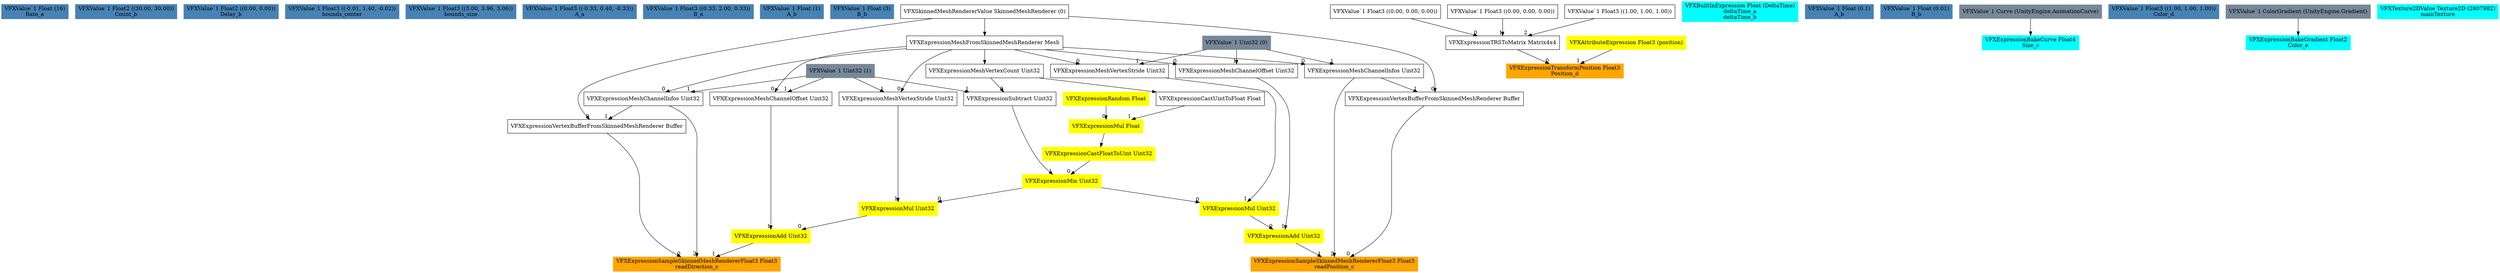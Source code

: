 digraph G {
node0 [shape="box" color="steelblue" style="filled" label="VFXValue`1 Float (16)
Rate_a"]
node1 [shape="box" color="steelblue" style="filled" label="VFXValue`1 Float2 ((30.00, 30.00))
Count_b"]
node2 [shape="box" color="steelblue" style="filled" label="VFXValue`1 Float2 ((0.00, 0.00))
Delay_b"]
node3 [shape="box" color="steelblue" style="filled" label="VFXValue`1 Float3 ((-0.01, 1.40, -0.02))
bounds_center"]
node4 [shape="box" color="steelblue" style="filled" label="VFXValue`1 Float3 ((3.00, 3.96, 3.06))
bounds_size"]
node5 [shape="box" color="steelblue" style="filled" label="VFXValue`1 Float3 ((-0.33, 0.40, -0.33))
A_a"]
node6 [shape="box" color="steelblue" style="filled" label="VFXValue`1 Float3 ((0.33, 2.00, 0.33))
B_a"]
node7 [shape="box" color="steelblue" style="filled" label="VFXValue`1 Float (1)
A_b"]
node8 [shape="box" color="steelblue" style="filled" label="VFXValue`1 Float (3)
B_b"]
node9 [shape="box" color="orange" style="filled" label="VFXExpressionSampleSkinnedMeshRendererFloat3 Float3
readPosition_c"]
node10 [shape="box" label="VFXExpressionVertexBufferFromSkinnedMeshRenderer Buffer"]
node11 [shape="box" label="VFXSkinnedMeshRendererValue SkinnedMeshRenderer (0)"]
node12 [shape="box" label="VFXExpressionMeshChannelInfos Uint32"]
node13 [shape="box" label="VFXExpressionMeshFromSkinnedMeshRenderer Mesh"]
node14 [shape="box" color="lightslategray" style="filled" label="VFXValue`1 Uint32 (0)"]
node15 [shape="box" color="yellow" style="filled" label="VFXExpressionAdd Uint32"]
node16 [shape="box" color="yellow" style="filled" label="VFXExpressionMul Uint32"]
node17 [shape="box" color="yellow" style="filled" label="VFXExpressionMin Uint32"]
node18 [shape="box" color="yellow" style="filled" label="VFXExpressionCastFloatToUint Uint32"]
node19 [shape="box" color="yellow" style="filled" label="VFXExpressionMul Float"]
node20 [shape="box" color="yellow" style="filled" label="VFXExpressionRandom Float"]
node21 [shape="box" label="VFXExpressionCastUintToFloat Float"]
node22 [shape="box" label="VFXExpressionMeshVertexCount Uint32"]
node23 [shape="box" label="VFXExpressionSubtract Uint32"]
node24 [shape="box" color="lightslategray" style="filled" label="VFXValue`1 Uint32 (1)"]
node25 [shape="box" label="VFXExpressionMeshVertexStride Uint32"]
node26 [shape="box" label="VFXExpressionMeshChannelOffset Uint32"]
node27 [shape="box" color="orange" style="filled" label="VFXExpressionSampleSkinnedMeshRendererFloat3 Float3
readDirection_c"]
node28 [shape="box" label="VFXExpressionVertexBufferFromSkinnedMeshRenderer Buffer"]
node29 [shape="box" label="VFXExpressionMeshChannelInfos Uint32"]
node30 [shape="box" color="yellow" style="filled" label="VFXExpressionAdd Uint32"]
node31 [shape="box" color="yellow" style="filled" label="VFXExpressionMul Uint32"]
node32 [shape="box" label="VFXExpressionMeshVertexStride Uint32"]
node33 [shape="box" label="VFXExpressionMeshChannelOffset Uint32"]
node34 [shape="box" color="orange" style="filled" label="VFXExpressionTransformPosition Float3
Position_d"]
node35 [shape="box" label="VFXExpressionTRSToMatrix Matrix4x4"]
node36 [shape="box" label="VFXValue`1 Float3 ((0.00, 0.00, 0.00))"]
node37 [shape="box" label="VFXValue`1 Float3 ((0.00, 0.00, 0.00))"]
node38 [shape="box" label="VFXValue`1 Float3 ((1.00, 1.00, 1.00))"]
node39 [shape="box" color="yellow" style="filled" label="VFXAttributeExpression Float3 (position)"]
node40 [shape="box" color="cyan" style="filled" label="VFXBuiltInExpression Float (DeltaTime)
deltaTime_a
deltaTime_b"]
node41 [shape="box" color="steelblue" style="filled" label="VFXValue`1 Float (0.1)
A_b"]
node42 [shape="box" color="steelblue" style="filled" label="VFXValue`1 Float (0.01)
B_b"]
node43 [shape="box" color="cyan" style="filled" label="VFXExpressionBakeCurve Float4
Size_c"]
node44 [shape="box" color="lightslategray" style="filled" label="VFXValue`1 Curve (UnityEngine.AnimationCurve)"]
node45 [shape="box" color="steelblue" style="filled" label="VFXValue`1 Float3 ((1.00, 1.00, 1.00))
Color_d"]
node46 [shape="box" color="cyan" style="filled" label="VFXExpressionBakeGradient Float2
Color_e"]
node47 [shape="box" color="lightslategray" style="filled" label="VFXValue`1 ColorGradient (UnityEngine.Gradient)"]
node48 [shape="box" color="cyan" style="filled" label="VFXTexture2DValue Texture2D (2807982)
mainTexture"]
node10 -> node9 [headlabel="0"]
node15 -> node9 [headlabel="1"]
node12 -> node9 [headlabel="2"]
node11 -> node10 [headlabel="0"]
node12 -> node10 [headlabel="1"]
node13 -> node12 [headlabel="0"]
node14 -> node12 [headlabel="1"]
node11 -> node13 
node16 -> node15 [headlabel="0"]
node26 -> node15 [headlabel="1"]
node17 -> node16 [headlabel="0"]
node25 -> node16 [headlabel="1"]
node18 -> node17 [headlabel="0"]
node23 -> node17 [headlabel="1"]
node19 -> node18 
node20 -> node19 [headlabel="0"]
node21 -> node19 [headlabel="1"]
node22 -> node21 
node13 -> node22 
node22 -> node23 [headlabel="0"]
node24 -> node23 [headlabel="1"]
node13 -> node25 [headlabel="0"]
node14 -> node25 [headlabel="1"]
node13 -> node26 [headlabel="0"]
node14 -> node26 [headlabel="1"]
node28 -> node27 [headlabel="0"]
node30 -> node27 [headlabel="1"]
node29 -> node27 [headlabel="2"]
node11 -> node28 [headlabel="0"]
node29 -> node28 [headlabel="1"]
node13 -> node29 [headlabel="0"]
node24 -> node29 [headlabel="1"]
node31 -> node30 [headlabel="0"]
node33 -> node30 [headlabel="1"]
node17 -> node31 [headlabel="0"]
node32 -> node31 [headlabel="1"]
node13 -> node32 [headlabel="0"]
node24 -> node32 [headlabel="1"]
node13 -> node33 [headlabel="0"]
node24 -> node33 [headlabel="1"]
node35 -> node34 [headlabel="0"]
node39 -> node34 [headlabel="1"]
node36 -> node35 [headlabel="0"]
node37 -> node35 [headlabel="1"]
node38 -> node35 [headlabel="2"]
node44 -> node43 
node47 -> node46 
}
